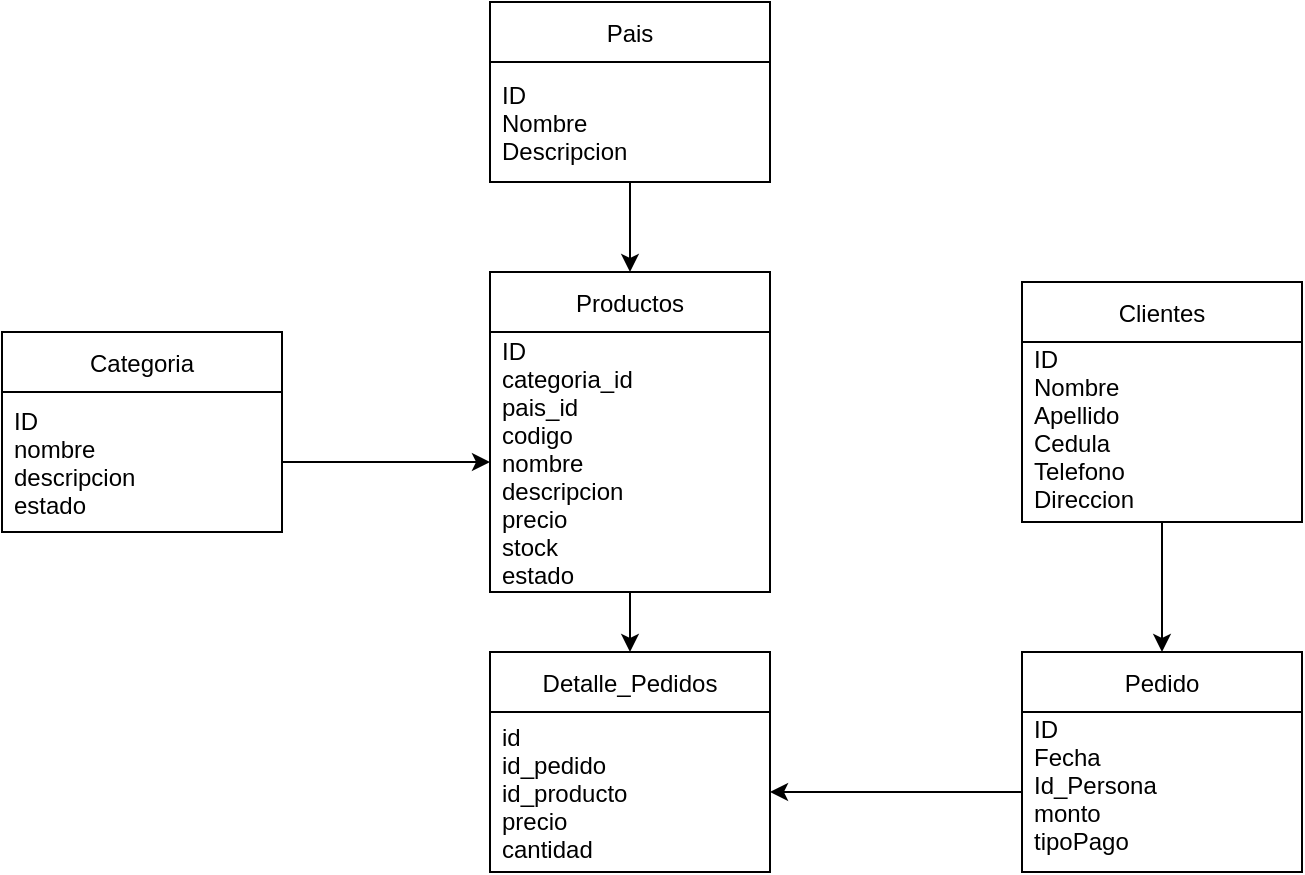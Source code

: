 <mxfile version="18.0.6" type="device"><diagram id="WDga54-08XU8Si57hGOB" name="Page-1"><mxGraphModel dx="1422" dy="804" grid="1" gridSize="10" guides="1" tooltips="1" connect="1" arrows="1" fold="1" page="1" pageScale="1" pageWidth="827" pageHeight="1169" math="0" shadow="0"><root><mxCell id="0"/><mxCell id="1" parent="0"/><mxCell id="PezYRclZtxvXpMbeIRvJ-20" style="edgeStyle=orthogonalEdgeStyle;rounded=0;orthogonalLoop=1;jettySize=auto;html=1;entryX=0.5;entryY=0;entryDx=0;entryDy=0;" parent="1" source="PezYRclZtxvXpMbeIRvJ-1" target="PezYRclZtxvXpMbeIRvJ-13" edge="1"><mxGeometry relative="1" as="geometry"/></mxCell><mxCell id="PezYRclZtxvXpMbeIRvJ-1" value="Pais" style="swimlane;fontStyle=0;childLayout=stackLayout;horizontal=1;startSize=30;horizontalStack=0;resizeParent=1;resizeParentMax=0;resizeLast=0;collapsible=1;marginBottom=0;" parent="1" vertex="1"><mxGeometry x="344" y="60" width="140" height="90" as="geometry"/></mxCell><mxCell id="PezYRclZtxvXpMbeIRvJ-2" value="ID&#10;Nombre&#10;Descripcion" style="text;strokeColor=none;fillColor=none;align=left;verticalAlign=middle;spacingLeft=4;spacingRight=4;overflow=hidden;points=[[0,0.5],[1,0.5]];portConstraint=eastwest;rotatable=0;" parent="PezYRclZtxvXpMbeIRvJ-1" vertex="1"><mxGeometry y="30" width="140" height="60" as="geometry"/></mxCell><mxCell id="PezYRclZtxvXpMbeIRvJ-5" value="Categoria" style="swimlane;fontStyle=0;childLayout=stackLayout;horizontal=1;startSize=30;horizontalStack=0;resizeParent=1;resizeParentMax=0;resizeLast=0;collapsible=1;marginBottom=0;" parent="1" vertex="1"><mxGeometry x="100" y="225" width="140" height="100" as="geometry"/></mxCell><mxCell id="PezYRclZtxvXpMbeIRvJ-6" value="ID&#10;nombre&#10;descripcion&#10;estado" style="text;strokeColor=none;fillColor=none;align=left;verticalAlign=middle;spacingLeft=4;spacingRight=4;overflow=hidden;points=[[0,0.5],[1,0.5]];portConstraint=eastwest;rotatable=0;" parent="PezYRclZtxvXpMbeIRvJ-5" vertex="1"><mxGeometry y="30" width="140" height="70" as="geometry"/></mxCell><mxCell id="c8OzeJQ0I-iEEivhQbJw-3" style="edgeStyle=orthogonalEdgeStyle;rounded=0;orthogonalLoop=1;jettySize=auto;html=1;entryX=0.5;entryY=0;entryDx=0;entryDy=0;" edge="1" parent="1" source="PezYRclZtxvXpMbeIRvJ-9" target="PezYRclZtxvXpMbeIRvJ-23"><mxGeometry relative="1" as="geometry"/></mxCell><mxCell id="PezYRclZtxvXpMbeIRvJ-9" value="Clientes" style="swimlane;fontStyle=0;childLayout=stackLayout;horizontal=1;startSize=30;horizontalStack=0;resizeParent=1;resizeParentMax=0;resizeLast=0;collapsible=1;marginBottom=0;" parent="1" vertex="1"><mxGeometry x="610" y="200" width="140" height="120" as="geometry"/></mxCell><mxCell id="PezYRclZtxvXpMbeIRvJ-10" value="ID&#10;Nombre&#10;Apellido&#10;Cedula&#10;Telefono&#10;Direccion&#10;" style="text;strokeColor=none;fillColor=none;align=left;verticalAlign=middle;spacingLeft=4;spacingRight=4;overflow=hidden;points=[[0,0.5],[1,0.5]];portConstraint=eastwest;rotatable=0;" parent="PezYRclZtxvXpMbeIRvJ-9" vertex="1"><mxGeometry y="30" width="140" height="90" as="geometry"/></mxCell><mxCell id="c8OzeJQ0I-iEEivhQbJw-5" style="edgeStyle=orthogonalEdgeStyle;rounded=0;orthogonalLoop=1;jettySize=auto;html=1;" edge="1" parent="1" source="PezYRclZtxvXpMbeIRvJ-13" target="PezYRclZtxvXpMbeIRvJ-21"><mxGeometry relative="1" as="geometry"/></mxCell><mxCell id="PezYRclZtxvXpMbeIRvJ-13" value="Productos" style="swimlane;fontStyle=0;childLayout=stackLayout;horizontal=1;startSize=30;horizontalStack=0;resizeParent=1;resizeParentMax=0;resizeLast=0;collapsible=1;marginBottom=0;" parent="1" vertex="1"><mxGeometry x="344" y="195" width="140" height="160" as="geometry"/></mxCell><mxCell id="PezYRclZtxvXpMbeIRvJ-14" value="ID&#10;categoria_id&#10;pais_id&#10;codigo&#10;nombre&#10;descripcion&#10;precio&#10;stock&#10;estado" style="text;strokeColor=none;fillColor=none;align=left;verticalAlign=middle;spacingLeft=4;spacingRight=4;overflow=hidden;points=[[0,0.5],[1,0.5]];portConstraint=eastwest;rotatable=0;" parent="PezYRclZtxvXpMbeIRvJ-13" vertex="1"><mxGeometry y="30" width="140" height="130" as="geometry"/></mxCell><mxCell id="PezYRclZtxvXpMbeIRvJ-21" value="Detalle_Pedidos" style="swimlane;fontStyle=0;childLayout=stackLayout;horizontal=1;startSize=30;horizontalStack=0;resizeParent=1;resizeParentMax=0;resizeLast=0;collapsible=1;marginBottom=0;" parent="1" vertex="1"><mxGeometry x="344" y="385" width="140" height="110" as="geometry"/></mxCell><mxCell id="PezYRclZtxvXpMbeIRvJ-22" value="id&#10;id_pedido&#10;id_producto&#10;precio&#10;cantidad" style="text;strokeColor=none;fillColor=none;align=left;verticalAlign=middle;spacingLeft=4;spacingRight=4;overflow=hidden;points=[[0,0.5],[1,0.5]];portConstraint=eastwest;rotatable=0;" parent="PezYRclZtxvXpMbeIRvJ-21" vertex="1"><mxGeometry y="30" width="140" height="80" as="geometry"/></mxCell><mxCell id="PezYRclZtxvXpMbeIRvJ-23" value="Pedido" style="swimlane;fontStyle=0;childLayout=stackLayout;horizontal=1;startSize=30;horizontalStack=0;resizeParent=1;resizeParentMax=0;resizeLast=0;collapsible=1;marginBottom=0;" parent="1" vertex="1"><mxGeometry x="610" y="385" width="140" height="110" as="geometry"/></mxCell><mxCell id="PezYRclZtxvXpMbeIRvJ-24" value="ID&#10;Fecha&#10;Id_Persona&#10;monto&#10;tipoPago&#10;" style="text;strokeColor=none;fillColor=none;align=left;verticalAlign=middle;spacingLeft=4;spacingRight=4;overflow=hidden;points=[[0,0.5],[1,0.5]];portConstraint=eastwest;rotatable=0;" parent="PezYRclZtxvXpMbeIRvJ-23" vertex="1"><mxGeometry y="30" width="140" height="80" as="geometry"/></mxCell><mxCell id="c8OzeJQ0I-iEEivhQbJw-4" style="edgeStyle=orthogonalEdgeStyle;rounded=0;orthogonalLoop=1;jettySize=auto;html=1;entryX=1;entryY=0.5;entryDx=0;entryDy=0;" edge="1" parent="1" source="PezYRclZtxvXpMbeIRvJ-24" target="PezYRclZtxvXpMbeIRvJ-22"><mxGeometry relative="1" as="geometry"/></mxCell><mxCell id="c8OzeJQ0I-iEEivhQbJw-7" style="edgeStyle=orthogonalEdgeStyle;rounded=0;orthogonalLoop=1;jettySize=auto;html=1;exitX=1;exitY=0.5;exitDx=0;exitDy=0;entryX=0;entryY=0.5;entryDx=0;entryDy=0;" edge="1" parent="1" source="PezYRclZtxvXpMbeIRvJ-6" target="PezYRclZtxvXpMbeIRvJ-14"><mxGeometry relative="1" as="geometry"/></mxCell></root></mxGraphModel></diagram></mxfile>